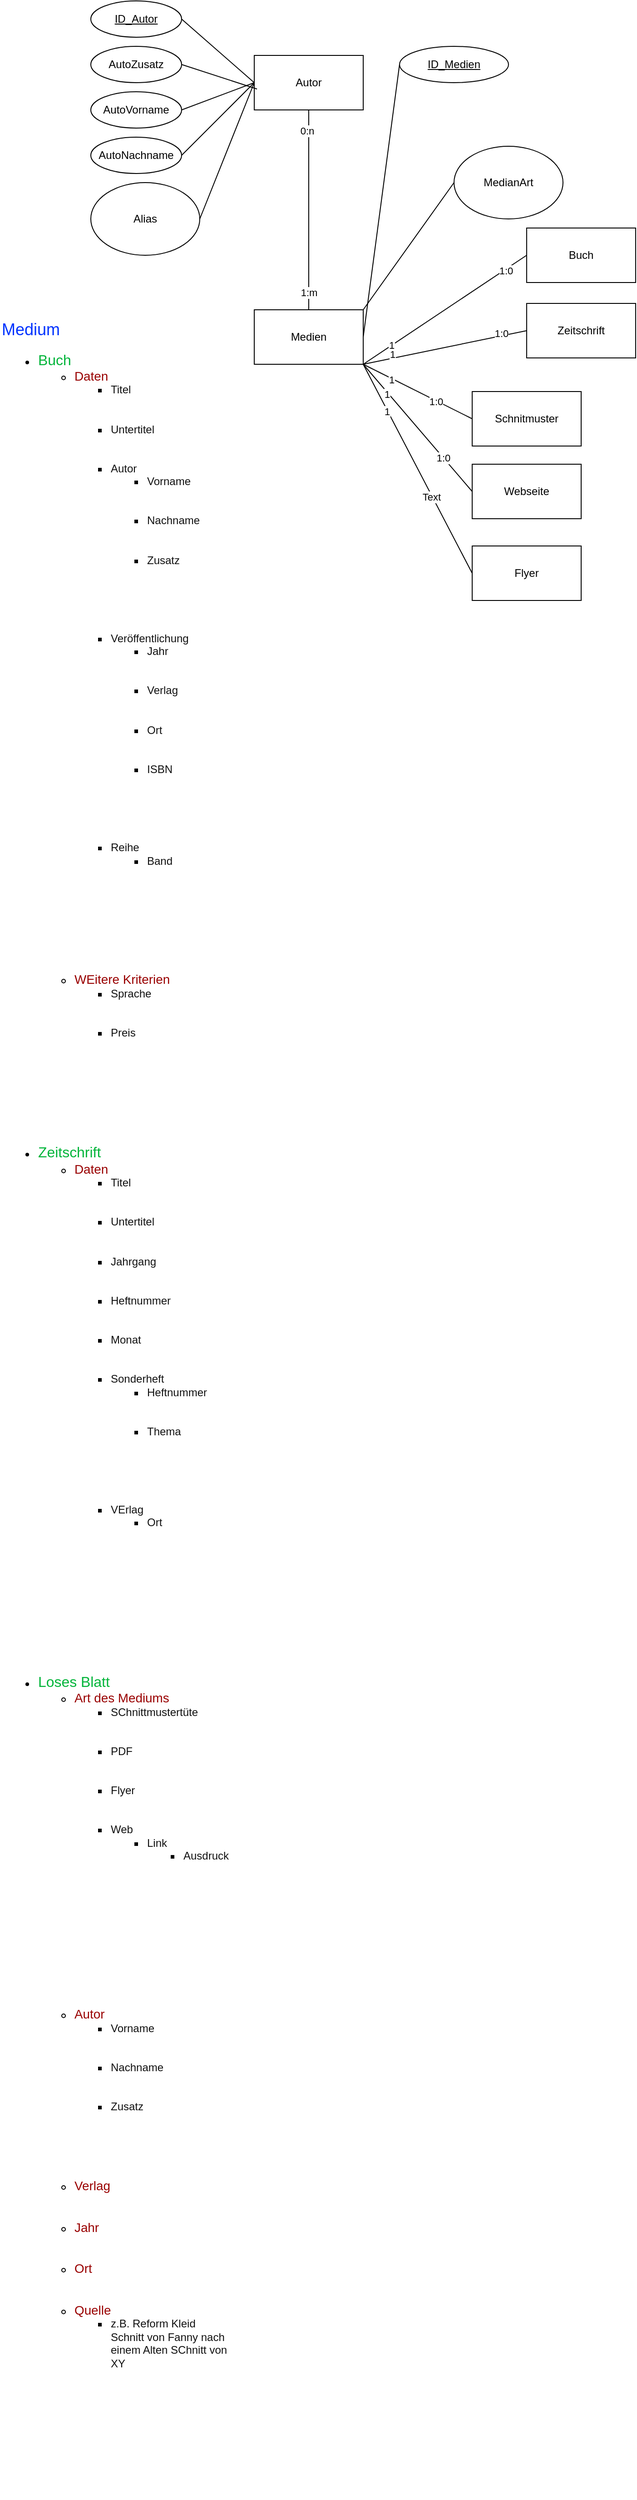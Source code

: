 <mxfile version="27.0.5">
  <diagram name="Seite-1" id="q-3FZaloTA9eqg1Gp399">
    <mxGraphModel dx="1426" dy="849" grid="1" gridSize="10" guides="1" tooltips="1" connect="1" arrows="1" fold="1" page="1" pageScale="1" pageWidth="827" pageHeight="1169" math="0" shadow="0">
      <root>
        <mxCell id="0" />
        <mxCell id="1" parent="0" />
        <mxCell id="zdHhcgRfZrYq_cIDmds8-1" value="&lt;p&gt;&lt;span style=&quot;color: #0033ff;font-size: 150%;font-family: SansSerif, sans-serif;&quot;&gt;Medium&lt;/span&gt;&#xa;&lt;/p&gt;&lt;ul&gt;&lt;li&gt;&lt;span style=&quot;color: #00b439;font-size: 133%;font-family: SansSerif, sans-serif;&quot;&gt;Buch&lt;/span&gt;&#xa;&lt;ul&gt;&lt;li&gt;&lt;span style=&quot;color: #990000;font-size: 116%;font-family: SansSerif, sans-serif;&quot;&gt;Daten&lt;/span&gt;&#xa;&lt;ul&gt;&lt;li&gt;&lt;span style=&quot;color: #111111;font-family: SansSerif, sans-serif;&quot;&gt;Titel&lt;/span&gt;&#xa;&#xa;&lt;/li&gt;&#xa;&lt;li&gt;&lt;span style=&quot;color: #111111;font-family: SansSerif, sans-serif;&quot;&gt;Untertitel&lt;/span&gt;&#xa;&#xa;&lt;/li&gt;&#xa;&lt;li&gt;&lt;span style=&quot;color: #111111;font-family: SansSerif, sans-serif;&quot;&gt;Autor&lt;/span&gt;&#xa;&lt;ul&gt;&lt;li&gt;&lt;span style=&quot;color: #111111;&quot;&gt;Vorname&lt;/span&gt;&#xa;&#xa;&lt;/li&gt;&#xa;&lt;li&gt;&lt;span style=&quot;color: #111111;&quot;&gt;Nachname&lt;/span&gt;&#xa;&#xa;&lt;/li&gt;&#xa;&lt;li&gt;&lt;span style=&quot;color: #111111;&quot;&gt;Zusatz&lt;/span&gt;&#xa;&#xa;&lt;/li&gt;&#xa;&#xa;&lt;/ul&gt;&#xa;&lt;/li&gt;&#xa;&lt;li&gt;&lt;span style=&quot;color: #111111;font-family: SansSerif, sans-serif;&quot;&gt;Veröffentlichung&lt;/span&gt;&#xa;&lt;ul&gt;&lt;li&gt;&lt;span style=&quot;color: #111111;font-family: SansSerif, sans-serif;&quot;&gt;Jahr&lt;/span&gt;&#xa;&#xa;&lt;/li&gt;&#xa;&lt;li&gt;&lt;span style=&quot;color: #111111;font-family: SansSerif, sans-serif;&quot;&gt;Verlag&lt;/span&gt;&#xa;&#xa;&lt;/li&gt;&#xa;&lt;li&gt;&lt;span style=&quot;color: #111111;font-family: SansSerif, sans-serif;&quot;&gt;Ort&lt;/span&gt;&#xa;&#xa;&lt;/li&gt;&#xa;&lt;li&gt;&lt;span style=&quot;color: #111111;font-family: SansSerif, sans-serif;&quot;&gt;ISBN&lt;/span&gt;&#xa;&#xa;&lt;/li&gt;&#xa;&#xa;&lt;/ul&gt;&#xa;&lt;/li&gt;&#xa;&lt;li&gt;&lt;span style=&quot;color: #111111;font-family: SansSerif, sans-serif;&quot;&gt;Reihe&lt;/span&gt;&#xa;&lt;ul&gt;&lt;li&gt;&lt;span style=&quot;color: #111111;&quot;&gt;Band&lt;/span&gt;&#xa;&#xa;&lt;/li&gt;&#xa;&#xa;&lt;/ul&gt;&#xa;&lt;/li&gt;&#xa;&#xa;&lt;/ul&gt;&#xa;&lt;/li&gt;&#xa;&lt;li&gt;&lt;span style=&quot;color: #990000;font-size: 116%;font-family: SansSerif, sans-serif;&quot;&gt;WEitere Kriterien&lt;/span&gt;&#xa;&lt;ul&gt;&lt;li&gt;&lt;span style=&quot;color: #111111;font-family: SansSerif, sans-serif;&quot;&gt;Sprache&lt;/span&gt;&#xa;&#xa;&lt;/li&gt;&#xa;&lt;li&gt;&lt;span style=&quot;color: #111111;font-family: SansSerif, sans-serif;&quot;&gt;Preis&lt;/span&gt;&#xa;&#xa;&lt;/li&gt;&#xa;&#xa;&lt;/ul&gt;&#xa;&lt;/li&gt;&#xa;&#xa;&lt;/ul&gt;&#xa;&lt;/li&gt;&#xa;&lt;li&gt;&lt;span style=&quot;color: #00b439;font-size: 133%;font-family: SansSerif, sans-serif;&quot;&gt;Zeitschrift&lt;/span&gt;&#xa;&lt;ul&gt;&lt;li&gt;&lt;span style=&quot;color: #990000;font-size: 116%;font-family: SansSerif, sans-serif;&quot;&gt;Daten&lt;/span&gt;&#xa;&lt;ul&gt;&lt;li&gt;&lt;span style=&quot;color: #111111;&quot;&gt;Titel&lt;/span&gt;&#xa;&#xa;&lt;/li&gt;&#xa;&lt;li&gt;&lt;span style=&quot;color: #111111;&quot;&gt;Untertitel&lt;/span&gt;&#xa;&#xa;&lt;/li&gt;&#xa;&lt;li&gt;&lt;span style=&quot;color: #111111;&quot;&gt;Jahrgang&lt;/span&gt;&#xa;&#xa;&lt;/li&gt;&#xa;&lt;li&gt;&lt;span style=&quot;color: #111111;&quot;&gt;Heftnummer&lt;/span&gt;&#xa;&#xa;&lt;/li&gt;&#xa;&lt;li&gt;&lt;span style=&quot;color: #111111;&quot;&gt;Monat&lt;/span&gt;&#xa;&#xa;&lt;/li&gt;&#xa;&lt;li&gt;&lt;span style=&quot;color: #111111;font-family: SansSerif, sans-serif;&quot;&gt;Sonderheft&lt;/span&gt;&#xa;&lt;ul&gt;&lt;li&gt;&lt;span style=&quot;color: #111111;&quot;&gt;Heftnummer&lt;/span&gt;&#xa;&#xa;&lt;/li&gt;&#xa;&lt;li&gt;&lt;span style=&quot;color: #111111;&quot;&gt;Thema&lt;/span&gt;&#xa;&#xa;&lt;/li&gt;&#xa;&#xa;&lt;/ul&gt;&#xa;&lt;/li&gt;&#xa;&lt;li&gt;&lt;span style=&quot;color: #111111;&quot;&gt;VErlag&lt;/span&gt;&#xa;&lt;ul&gt;&lt;li&gt;&lt;span style=&quot;color: #111111;&quot;&gt;Ort&lt;/span&gt;&#xa;&#xa;&lt;/li&gt;&#xa;&#xa;&lt;/ul&gt;&#xa;&lt;/li&gt;&#xa;&#xa;&lt;/ul&gt;&#xa;&lt;/li&gt;&#xa;&#xa;&lt;/ul&gt;&#xa;&lt;/li&gt;&#xa;&lt;li&gt;&lt;span style=&quot;color: #00b439;font-size: 133%;font-family: SansSerif, sans-serif;&quot;&gt;Loses Blatt&lt;/span&gt;&#xa;&lt;ul&gt;&lt;li&gt;&lt;span style=&quot;color: #990000;font-size: 116%;font-family: SansSerif, sans-serif;&quot;&gt;Art des Mediums&lt;/span&gt;&#xa;&lt;ul&gt;&lt;li&gt;&lt;span style=&quot;color: #111111;font-family: SansSerif, sans-serif;&quot;&gt;SChnittmustertüte&lt;/span&gt;&#xa;&#xa;&lt;/li&gt;&#xa;&lt;li&gt;&lt;span style=&quot;color: #111111;font-family: SansSerif, sans-serif;&quot;&gt;PDF&lt;/span&gt;&#xa;&#xa;&lt;/li&gt;&#xa;&lt;li&gt;&lt;span style=&quot;color: #111111;font-family: SansSerif, sans-serif;&quot;&gt;Flyer&lt;/span&gt;&#xa;&#xa;&lt;/li&gt;&#xa;&lt;li&gt;&lt;span style=&quot;color: #111111;font-family: SansSerif, sans-serif;&quot;&gt;Web&lt;/span&gt;&#xa;&lt;ul&gt;&lt;li&gt;&lt;span style=&quot;color: #111111;font-family: SansSerif, sans-serif;&quot;&gt;Link&lt;/span&gt;&#xa;&lt;ul&gt;&lt;li&gt;&lt;span style=&quot;color: #111111;font-family: SansSerif, sans-serif;&quot;&gt;Ausdruck&lt;/span&gt;&#xa;&#xa;&lt;/li&gt;&#xa;&#xa;&lt;/ul&gt;&#xa;&lt;/li&gt;&#xa;&#xa;&lt;/ul&gt;&#xa;&lt;/li&gt;&#xa;&#xa;&lt;/ul&gt;&#xa;&lt;/li&gt;&#xa;&lt;li&gt;&lt;span style=&quot;color: #990000;font-size: 116%;font-family: SansSerif, sans-serif;&quot;&gt;Autor&lt;/span&gt;&#xa;&lt;ul&gt;&lt;li&gt;&lt;span style=&quot;color: #111111;font-family: SansSerif, sans-serif;&quot;&gt;Vorname&lt;/span&gt;&#xa;&#xa;&lt;/li&gt;&#xa;&lt;li&gt;&lt;span style=&quot;color: #111111;font-family: SansSerif, sans-serif;&quot;&gt;Nachname&lt;/span&gt;&#xa;&#xa;&lt;/li&gt;&#xa;&lt;li&gt;&lt;span style=&quot;color: #111111;font-family: SansSerif, sans-serif;&quot;&gt;Zusatz&lt;/span&gt;&#xa;&#xa;&lt;/li&gt;&#xa;&#xa;&lt;/ul&gt;&#xa;&lt;/li&gt;&#xa;&lt;li&gt;&lt;span style=&quot;color: #990000;font-size: 116%;font-family: SansSerif, sans-serif;&quot;&gt;Verlag&lt;/span&gt;&#xa;&#xa;&lt;/li&gt;&#xa;&lt;li&gt;&lt;span style=&quot;color: #990000;font-size: 116%;font-family: SansSerif, sans-serif;&quot;&gt;Jahr&lt;/span&gt;&#xa;&#xa;&lt;/li&gt;&#xa;&lt;li&gt;&lt;span style=&quot;color: #990000;font-size: 116%;font-family: SansSerif, sans-serif;&quot;&gt;Ort&lt;/span&gt;&#xa;&#xa;&lt;/li&gt;&#xa;&lt;li&gt;&lt;span style=&quot;color: #990000;font-size: 116%;font-family: SansSerif, sans-serif;&quot;&gt;Quelle&lt;/span&gt;&#xa;&lt;ul&gt;&lt;li&gt;&lt;span style=&quot;color: #111111;font-family: SansSerif, sans-serif;&quot;&gt;z.B. Reform Kleid Schnitt von Fanny nach einem Alten SChnitt von XY&lt;/span&gt;&#xa;&#xa;&lt;/li&gt;&#xa;&#xa;&lt;/ul&gt;&#xa;&lt;/li&gt;&#xa;&#xa;&lt;/ul&gt;&#xa;&lt;/li&gt;&#xa;&#xa;&lt;/ul&gt;" style="text;whiteSpace=wrap;html=1;" parent="1" vertex="1">
          <mxGeometry x="40" y="593" width="240" height="2330" as="geometry" />
        </mxCell>
        <mxCell id="zdHhcgRfZrYq_cIDmds8-26" style="rounded=0;orthogonalLoop=1;jettySize=auto;html=1;exitX=1;exitY=1;exitDx=0;exitDy=0;entryX=0;entryY=0.5;entryDx=0;entryDy=0;endArrow=none;startFill=0;" parent="1" source="zdHhcgRfZrYq_cIDmds8-2" target="zdHhcgRfZrYq_cIDmds8-22" edge="1">
          <mxGeometry relative="1" as="geometry" />
        </mxCell>
        <mxCell id="YJnu0tvUSXE_7PIFcb0O-6" value="1:0" style="edgeLabel;html=1;align=center;verticalAlign=middle;resizable=0;points=[];" vertex="1" connectable="0" parent="zdHhcgRfZrYq_cIDmds8-26">
          <mxGeometry x="0.736" y="-1" relative="1" as="geometry">
            <mxPoint as="offset" />
          </mxGeometry>
        </mxCell>
        <mxCell id="YJnu0tvUSXE_7PIFcb0O-7" value="1" style="edgeLabel;html=1;align=center;verticalAlign=middle;resizable=0;points=[];" vertex="1" connectable="0" parent="zdHhcgRfZrYq_cIDmds8-26">
          <mxGeometry x="-0.654" relative="1" as="geometry">
            <mxPoint as="offset" />
          </mxGeometry>
        </mxCell>
        <mxCell id="zdHhcgRfZrYq_cIDmds8-2" value="Medien" style="rounded=0;whiteSpace=wrap;html=1;" parent="1" vertex="1">
          <mxGeometry x="320" y="600" width="120" height="60" as="geometry" />
        </mxCell>
        <mxCell id="zdHhcgRfZrYq_cIDmds8-4" style="rounded=0;orthogonalLoop=1;jettySize=auto;html=1;exitX=0;exitY=0.5;exitDx=0;exitDy=0;entryX=1;entryY=0.5;entryDx=0;entryDy=0;endArrow=none;startFill=0;" parent="1" source="zdHhcgRfZrYq_cIDmds8-3" target="zdHhcgRfZrYq_cIDmds8-2" edge="1">
          <mxGeometry relative="1" as="geometry" />
        </mxCell>
        <mxCell id="zdHhcgRfZrYq_cIDmds8-3" value="&lt;u&gt;ID_Medien&lt;/u&gt;" style="ellipse;whiteSpace=wrap;html=1;" parent="1" vertex="1">
          <mxGeometry x="480" y="310" width="120" height="40" as="geometry" />
        </mxCell>
        <mxCell id="zdHhcgRfZrYq_cIDmds8-16" style="rounded=0;orthogonalLoop=1;jettySize=auto;html=1;exitX=0.5;exitY=1;exitDx=0;exitDy=0;endArrow=none;startFill=0;" parent="1" source="zdHhcgRfZrYq_cIDmds8-5" target="zdHhcgRfZrYq_cIDmds8-2" edge="1">
          <mxGeometry relative="1" as="geometry" />
        </mxCell>
        <mxCell id="zdHhcgRfZrYq_cIDmds8-17" value="0:n" style="edgeLabel;html=1;align=center;verticalAlign=middle;resizable=0;points=[];" parent="zdHhcgRfZrYq_cIDmds8-16" vertex="1" connectable="0">
          <mxGeometry x="-0.791" y="-2" relative="1" as="geometry">
            <mxPoint as="offset" />
          </mxGeometry>
        </mxCell>
        <mxCell id="zdHhcgRfZrYq_cIDmds8-18" value="1:m" style="edgeLabel;html=1;align=center;verticalAlign=middle;resizable=0;points=[];" parent="zdHhcgRfZrYq_cIDmds8-16" vertex="1" connectable="0">
          <mxGeometry x="0.827" relative="1" as="geometry">
            <mxPoint as="offset" />
          </mxGeometry>
        </mxCell>
        <mxCell id="zdHhcgRfZrYq_cIDmds8-5" value="Autor" style="rounded=0;whiteSpace=wrap;html=1;" parent="1" vertex="1">
          <mxGeometry x="320" y="320" width="120" height="60" as="geometry" />
        </mxCell>
        <mxCell id="zdHhcgRfZrYq_cIDmds8-10" style="rounded=0;orthogonalLoop=1;jettySize=auto;html=1;exitX=1;exitY=0.5;exitDx=0;exitDy=0;entryX=0;entryY=0.5;entryDx=0;entryDy=0;endArrow=none;startFill=0;" parent="1" source="zdHhcgRfZrYq_cIDmds8-6" target="zdHhcgRfZrYq_cIDmds8-5" edge="1">
          <mxGeometry relative="1" as="geometry" />
        </mxCell>
        <mxCell id="zdHhcgRfZrYq_cIDmds8-6" value="&lt;u&gt;ID_Autor&lt;/u&gt;" style="ellipse;whiteSpace=wrap;html=1;" parent="1" vertex="1">
          <mxGeometry x="140" y="260" width="100" height="40" as="geometry" />
        </mxCell>
        <mxCell id="zdHhcgRfZrYq_cIDmds8-11" style="rounded=0;orthogonalLoop=1;jettySize=auto;html=1;exitX=1;exitY=0.5;exitDx=0;exitDy=0;endArrow=none;startFill=0;entryX=0.025;entryY=0.617;entryDx=0;entryDy=0;entryPerimeter=0;" parent="1" source="zdHhcgRfZrYq_cIDmds8-7" target="zdHhcgRfZrYq_cIDmds8-5" edge="1">
          <mxGeometry relative="1" as="geometry">
            <mxPoint x="320" y="350" as="targetPoint" />
          </mxGeometry>
        </mxCell>
        <mxCell id="zdHhcgRfZrYq_cIDmds8-7" value="AutoZusatz" style="ellipse;whiteSpace=wrap;html=1;" parent="1" vertex="1">
          <mxGeometry x="140" y="310" width="100" height="40" as="geometry" />
        </mxCell>
        <mxCell id="zdHhcgRfZrYq_cIDmds8-12" style="rounded=0;orthogonalLoop=1;jettySize=auto;html=1;exitX=1;exitY=0.5;exitDx=0;exitDy=0;entryX=0;entryY=0.5;entryDx=0;entryDy=0;endArrow=none;startFill=0;" parent="1" source="zdHhcgRfZrYq_cIDmds8-8" target="zdHhcgRfZrYq_cIDmds8-5" edge="1">
          <mxGeometry relative="1" as="geometry" />
        </mxCell>
        <mxCell id="zdHhcgRfZrYq_cIDmds8-8" value="AutoVorname" style="ellipse;whiteSpace=wrap;html=1;" parent="1" vertex="1">
          <mxGeometry x="140" y="360" width="100" height="40" as="geometry" />
        </mxCell>
        <mxCell id="zdHhcgRfZrYq_cIDmds8-13" style="rounded=0;orthogonalLoop=1;jettySize=auto;html=1;exitX=1;exitY=0.5;exitDx=0;exitDy=0;entryX=0;entryY=0.5;entryDx=0;entryDy=0;endArrow=none;startFill=0;" parent="1" source="zdHhcgRfZrYq_cIDmds8-9" target="zdHhcgRfZrYq_cIDmds8-5" edge="1">
          <mxGeometry relative="1" as="geometry" />
        </mxCell>
        <mxCell id="zdHhcgRfZrYq_cIDmds8-9" value="AutoNachname" style="ellipse;whiteSpace=wrap;html=1;" parent="1" vertex="1">
          <mxGeometry x="140" y="410" width="100" height="40" as="geometry" />
        </mxCell>
        <mxCell id="zdHhcgRfZrYq_cIDmds8-27" style="rounded=0;orthogonalLoop=1;jettySize=auto;html=1;exitX=0;exitY=0.5;exitDx=0;exitDy=0;endArrow=none;startFill=0;entryX=1;entryY=1;entryDx=0;entryDy=0;" parent="1" source="zdHhcgRfZrYq_cIDmds8-21" target="zdHhcgRfZrYq_cIDmds8-2" edge="1">
          <mxGeometry relative="1" as="geometry">
            <mxPoint x="440" y="630" as="targetPoint" />
          </mxGeometry>
        </mxCell>
        <mxCell id="YJnu0tvUSXE_7PIFcb0O-9" value="1&lt;div&gt;&lt;br&gt;&lt;/div&gt;" style="edgeLabel;html=1;align=center;verticalAlign=middle;resizable=0;points=[];" vertex="1" connectable="0" parent="zdHhcgRfZrYq_cIDmds8-27">
          <mxGeometry x="0.65" y="3" relative="1" as="geometry">
            <mxPoint y="-1" as="offset" />
          </mxGeometry>
        </mxCell>
        <mxCell id="YJnu0tvUSXE_7PIFcb0O-10" value="1:0" style="edgeLabel;html=1;align=center;verticalAlign=middle;resizable=0;points=[];" vertex="1" connectable="0" parent="zdHhcgRfZrYq_cIDmds8-27">
          <mxGeometry x="-0.695" y="-3" relative="1" as="geometry">
            <mxPoint as="offset" />
          </mxGeometry>
        </mxCell>
        <mxCell id="zdHhcgRfZrYq_cIDmds8-21" value="Zeitschrift" style="rounded=0;whiteSpace=wrap;html=1;" parent="1" vertex="1">
          <mxGeometry x="620" y="593" width="120" height="60" as="geometry" />
        </mxCell>
        <mxCell id="zdHhcgRfZrYq_cIDmds8-22" value="Buch" style="rounded=0;whiteSpace=wrap;html=1;" parent="1" vertex="1">
          <mxGeometry x="620" y="510" width="120" height="60" as="geometry" />
        </mxCell>
        <mxCell id="zdHhcgRfZrYq_cIDmds8-23" value="Schnitmuster" style="rounded=0;whiteSpace=wrap;html=1;" parent="1" vertex="1">
          <mxGeometry x="560" y="690" width="120" height="60" as="geometry" />
        </mxCell>
        <mxCell id="zdHhcgRfZrYq_cIDmds8-29" style="rounded=0;orthogonalLoop=1;jettySize=auto;html=1;exitX=0;exitY=0.5;exitDx=0;exitDy=0;endArrow=none;startFill=0;entryX=1;entryY=1;entryDx=0;entryDy=0;" parent="1" source="zdHhcgRfZrYq_cIDmds8-24" target="zdHhcgRfZrYq_cIDmds8-2" edge="1">
          <mxGeometry relative="1" as="geometry">
            <mxPoint x="440" y="630" as="targetPoint" />
          </mxGeometry>
        </mxCell>
        <mxCell id="YJnu0tvUSXE_7PIFcb0O-13" value="1" style="edgeLabel;html=1;align=center;verticalAlign=middle;resizable=0;points=[];" vertex="1" connectable="0" parent="zdHhcgRfZrYq_cIDmds8-29">
          <mxGeometry x="0.552" y="2" relative="1" as="geometry">
            <mxPoint as="offset" />
          </mxGeometry>
        </mxCell>
        <mxCell id="YJnu0tvUSXE_7PIFcb0O-14" value="1:0" style="edgeLabel;html=1;align=center;verticalAlign=middle;resizable=0;points=[];" vertex="1" connectable="0" parent="zdHhcgRfZrYq_cIDmds8-29">
          <mxGeometry x="-0.469" relative="1" as="geometry">
            <mxPoint as="offset" />
          </mxGeometry>
        </mxCell>
        <mxCell id="zdHhcgRfZrYq_cIDmds8-24" value="Webseite&lt;span style=&quot;color: rgba(0, 0, 0, 0); font-family: monospace; font-size: 0px; text-align: start; text-wrap-mode: nowrap;&quot;&gt;%3CmxGraphModel%3E%3Croot%3E%3CmxCell%20id%3D%220%22%2F%3E%3CmxCell%20id%3D%221%22%20parent%3D%220%22%2F%3E%3CmxCell%20id%3D%222%22%20value%3D%22Buch%22%20style%3D%22rounded%3D0%3BwhiteSpace%3Dwrap%3Bhtml%3D1%3B%22%20vertex%3D%221%22%20parent%3D%221%22%3E%3CmxGeometry%20x%3D%22560%22%20y%3D%22600%22%20width%3D%22120%22%20height%3D%2260%22%20as%3D%22geometry%22%2F%3E%3C%2FmxCell%3E%3C%2Froot%3E%3C%2FmxGraphModel%3E&lt;/span&gt;" style="rounded=0;whiteSpace=wrap;html=1;" parent="1" vertex="1">
          <mxGeometry x="560" y="770" width="120" height="60" as="geometry" />
        </mxCell>
        <mxCell id="zdHhcgRfZrYq_cIDmds8-30" style="rounded=0;orthogonalLoop=1;jettySize=auto;html=1;exitX=0;exitY=0.5;exitDx=0;exitDy=0;endArrow=none;startFill=0;entryX=1;entryY=1;entryDx=0;entryDy=0;" parent="1" source="zdHhcgRfZrYq_cIDmds8-25" target="zdHhcgRfZrYq_cIDmds8-2" edge="1">
          <mxGeometry relative="1" as="geometry">
            <mxPoint x="440" y="630" as="targetPoint" />
          </mxGeometry>
        </mxCell>
        <mxCell id="YJnu0tvUSXE_7PIFcb0O-15" value="1" style="edgeLabel;html=1;align=center;verticalAlign=middle;resizable=0;points=[];" vertex="1" connectable="0" parent="zdHhcgRfZrYq_cIDmds8-30">
          <mxGeometry x="0.562" y="1" relative="1" as="geometry">
            <mxPoint y="1" as="offset" />
          </mxGeometry>
        </mxCell>
        <mxCell id="YJnu0tvUSXE_7PIFcb0O-16" value="Text" style="edgeLabel;html=1;align=center;verticalAlign=middle;resizable=0;points=[];" vertex="1" connectable="0" parent="zdHhcgRfZrYq_cIDmds8-30">
          <mxGeometry x="-0.272" y="2" relative="1" as="geometry">
            <mxPoint y="-1" as="offset" />
          </mxGeometry>
        </mxCell>
        <mxCell id="zdHhcgRfZrYq_cIDmds8-25" value="Flyer" style="rounded=0;whiteSpace=wrap;html=1;" parent="1" vertex="1">
          <mxGeometry x="560" y="860" width="120" height="60" as="geometry" />
        </mxCell>
        <mxCell id="zdHhcgRfZrYq_cIDmds8-28" style="rounded=0;orthogonalLoop=1;jettySize=auto;html=1;exitX=0;exitY=0.5;exitDx=0;exitDy=0;entryX=1;entryY=1;entryDx=0;entryDy=0;endArrow=none;startFill=0;" parent="1" source="zdHhcgRfZrYq_cIDmds8-23" target="zdHhcgRfZrYq_cIDmds8-2" edge="1">
          <mxGeometry relative="1" as="geometry" />
        </mxCell>
        <mxCell id="YJnu0tvUSXE_7PIFcb0O-11" value="1" style="edgeLabel;html=1;align=center;verticalAlign=middle;resizable=0;points=[];" vertex="1" connectable="0" parent="zdHhcgRfZrYq_cIDmds8-28">
          <mxGeometry x="0.473" y="1" relative="1" as="geometry">
            <mxPoint as="offset" />
          </mxGeometry>
        </mxCell>
        <mxCell id="YJnu0tvUSXE_7PIFcb0O-12" value="1:0" style="edgeLabel;html=1;align=center;verticalAlign=middle;resizable=0;points=[];" vertex="1" connectable="0" parent="zdHhcgRfZrYq_cIDmds8-28">
          <mxGeometry x="-0.34" y="1" relative="1" as="geometry">
            <mxPoint as="offset" />
          </mxGeometry>
        </mxCell>
        <mxCell id="YJnu0tvUSXE_7PIFcb0O-2" style="rounded=0;orthogonalLoop=1;jettySize=auto;html=1;exitX=1;exitY=0.5;exitDx=0;exitDy=0;entryX=0;entryY=0.5;entryDx=0;entryDy=0;endArrow=none;startFill=0;" edge="1" parent="1" source="YJnu0tvUSXE_7PIFcb0O-1" target="zdHhcgRfZrYq_cIDmds8-5">
          <mxGeometry relative="1" as="geometry" />
        </mxCell>
        <mxCell id="YJnu0tvUSXE_7PIFcb0O-1" value="Alias" style="ellipse;whiteSpace=wrap;html=1;" vertex="1" parent="1">
          <mxGeometry x="140" y="460" width="120" height="80" as="geometry" />
        </mxCell>
        <mxCell id="YJnu0tvUSXE_7PIFcb0O-5" style="rounded=0;orthogonalLoop=1;jettySize=auto;html=1;exitX=0;exitY=0.5;exitDx=0;exitDy=0;entryX=1;entryY=0;entryDx=0;entryDy=0;endArrow=none;startFill=0;" edge="1" parent="1" source="YJnu0tvUSXE_7PIFcb0O-3" target="zdHhcgRfZrYq_cIDmds8-2">
          <mxGeometry relative="1" as="geometry" />
        </mxCell>
        <mxCell id="YJnu0tvUSXE_7PIFcb0O-3" value="MedianArt" style="ellipse;whiteSpace=wrap;html=1;" vertex="1" parent="1">
          <mxGeometry x="540" y="420" width="120" height="80" as="geometry" />
        </mxCell>
      </root>
    </mxGraphModel>
  </diagram>
</mxfile>
